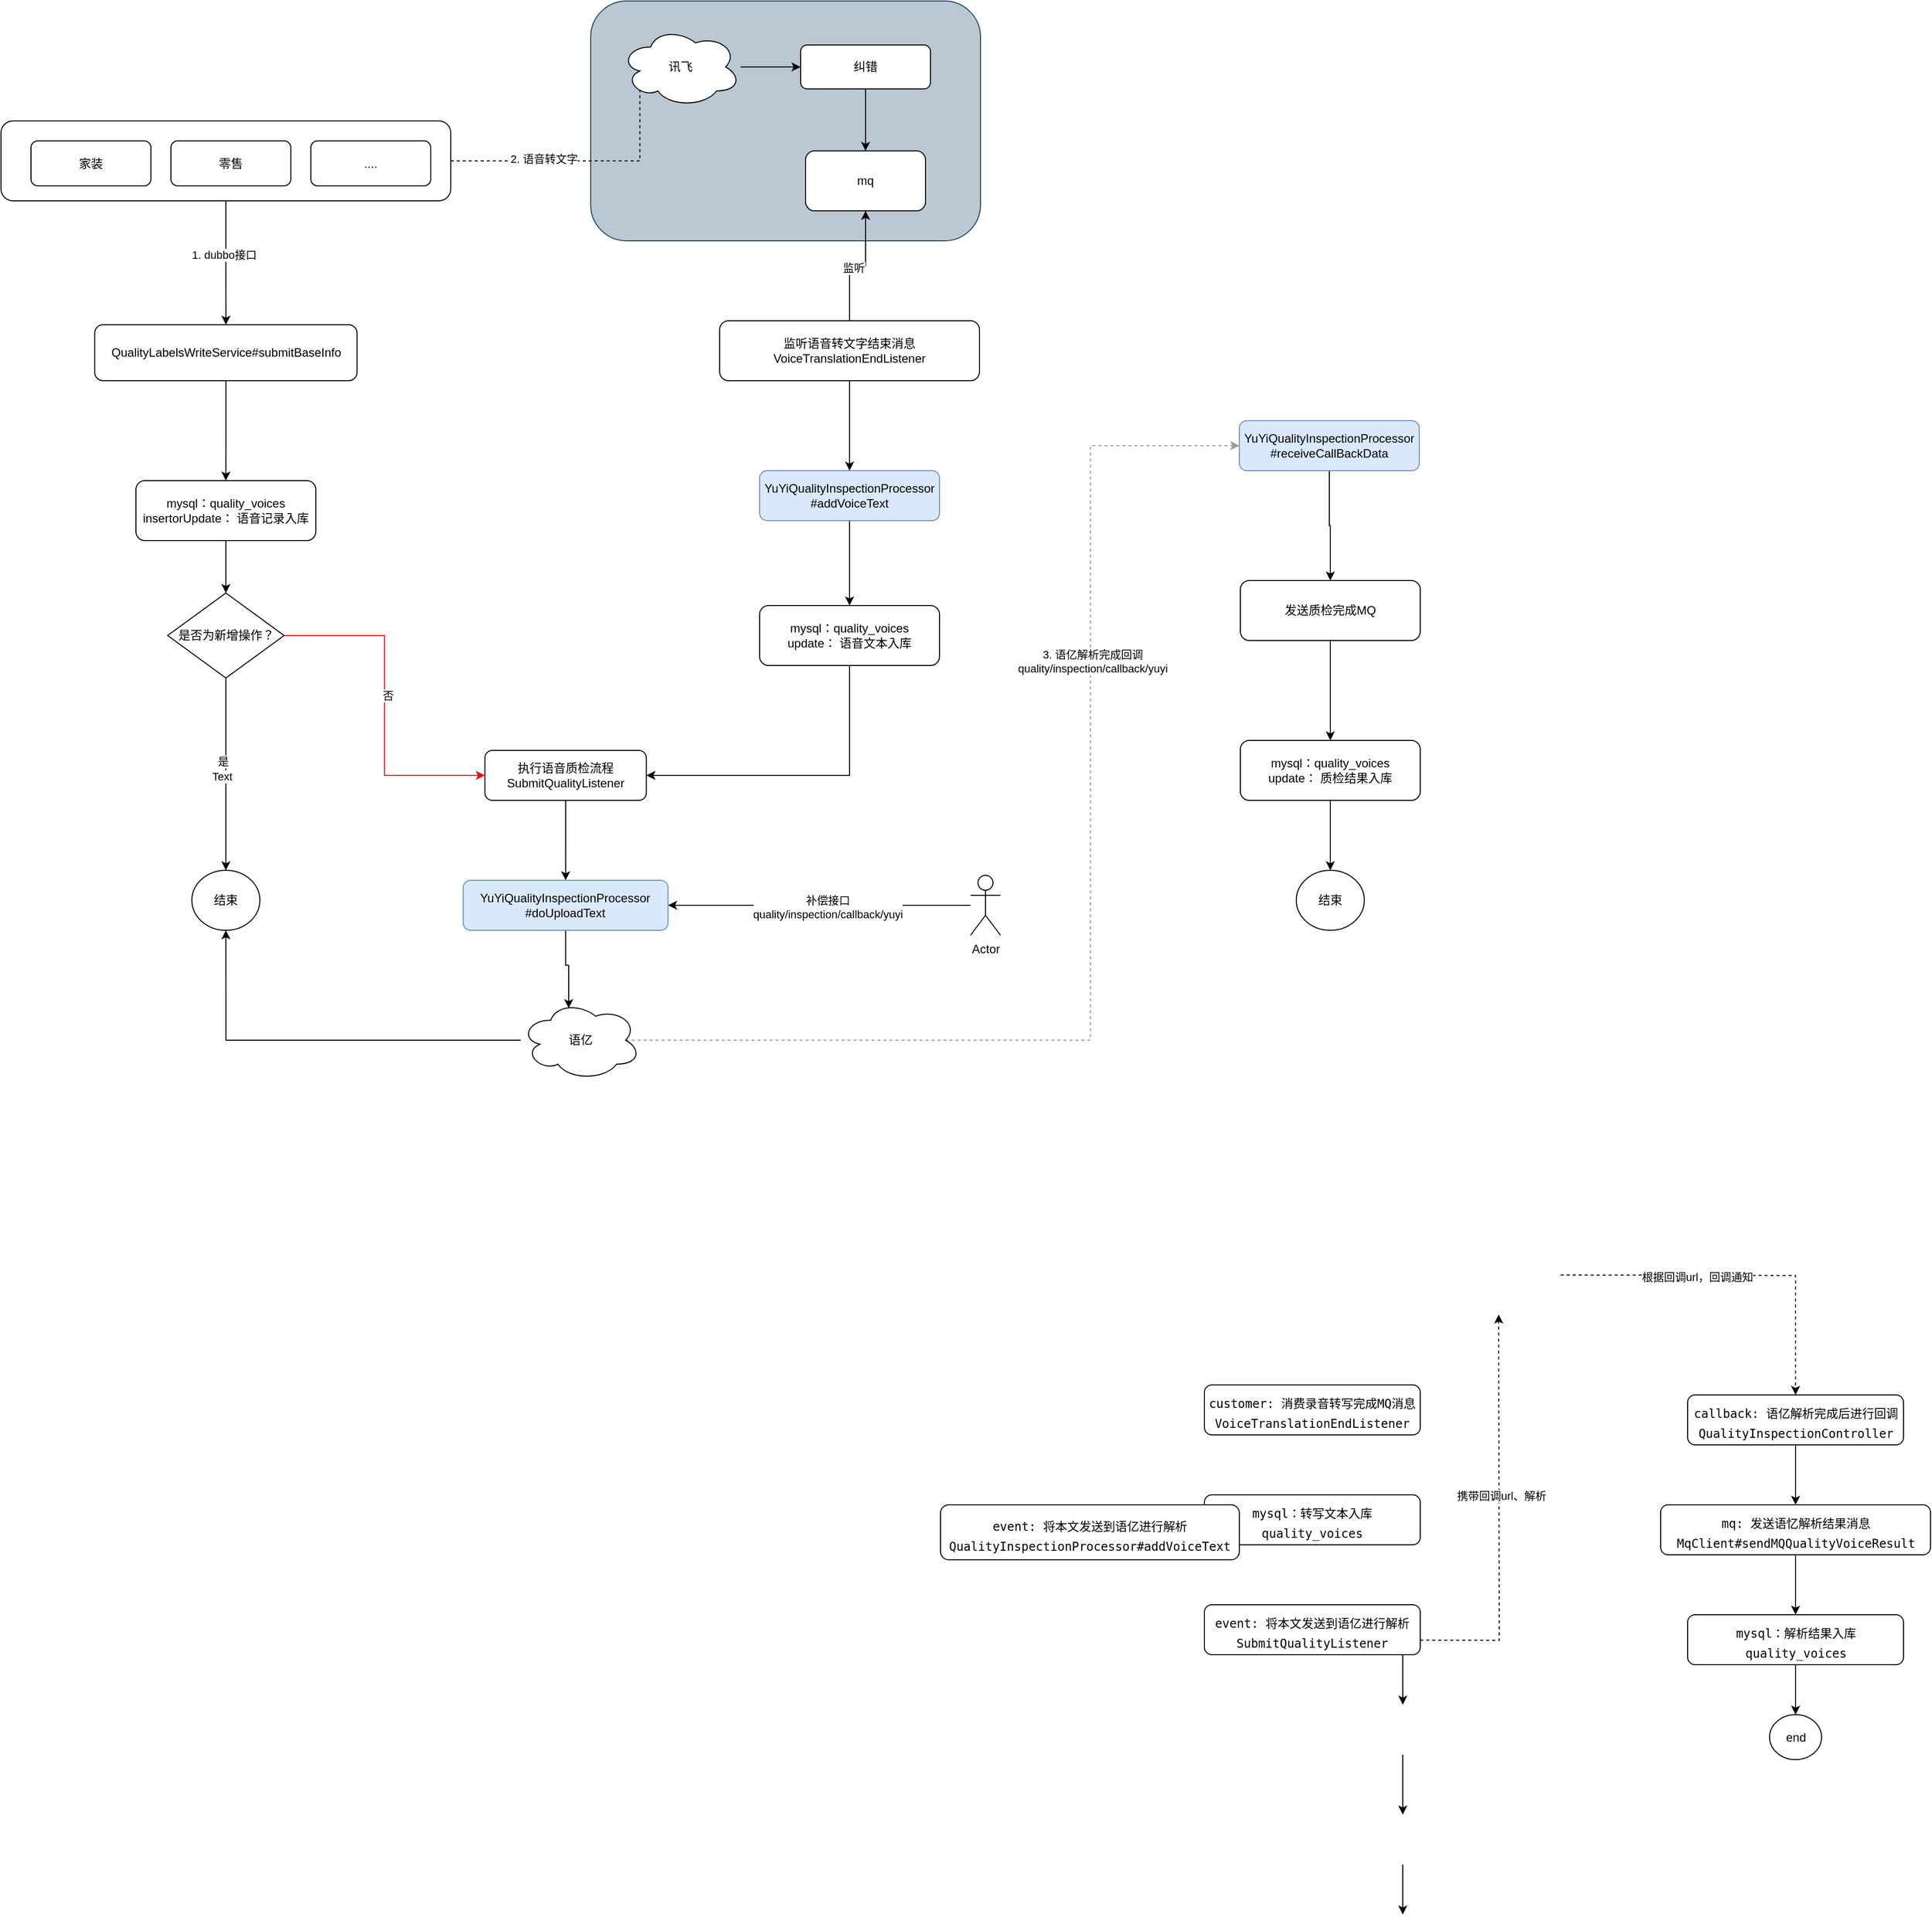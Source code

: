 <mxfile version="21.6.8" type="github">
  <diagram name="第 1 页" id="tPr0RWbO8Iqy3AoQoe7I">
    <mxGraphModel dx="1363" dy="2049" grid="1" gridSize="10" guides="1" tooltips="1" connect="1" arrows="1" fold="1" page="1" pageScale="1" pageWidth="827" pageHeight="1169" math="0" shadow="0">
      <root>
        <mxCell id="0" />
        <mxCell id="1" parent="0" />
        <mxCell id="bo52GMoFcjaKXzs8PNEk-110" value="" style="rounded=1;whiteSpace=wrap;html=1;fillColor=#bac8d3;strokeColor=#23445d;" vertex="1" parent="1">
          <mxGeometry x="660" y="-690" width="390" height="240" as="geometry" />
        </mxCell>
        <mxCell id="bo52GMoFcjaKXzs8PNEk-8" style="edgeStyle=orthogonalEdgeStyle;rounded=0;orthogonalLoop=1;jettySize=auto;html=1;" edge="1" parent="1">
          <mxGeometry relative="1" as="geometry">
            <mxPoint x="1472.5" y="1065" as="sourcePoint" />
            <mxPoint x="1472.5" y="1125" as="targetPoint" />
          </mxGeometry>
        </mxCell>
        <mxCell id="bo52GMoFcjaKXzs8PNEk-3" value="&lt;pre style=&quot;border-color: var(--border-color);&quot;&gt;&lt;font face=&quot;JetBrains Mono, monospace&quot;&gt;mysql：转写文本入库&lt;/font&gt;&lt;/pre&gt;&lt;pre style=&quot;border-color: var(--border-color); line-height: 0px;&quot;&gt;&lt;div style=&quot;&quot; data-line=&quot;true&quot; data-line-index=&quot;0&quot; data-zone-id=&quot;0&quot;&gt;quality_voices&lt;/div&gt;&lt;/pre&gt;" style="rounded=1;whiteSpace=wrap;html=1;" vertex="1" parent="1">
          <mxGeometry x="1274" y="805" width="216" height="50" as="geometry" />
        </mxCell>
        <mxCell id="bo52GMoFcjaKXzs8PNEk-6" style="edgeStyle=orthogonalEdgeStyle;rounded=0;orthogonalLoop=1;jettySize=auto;html=1;" edge="1" parent="1">
          <mxGeometry relative="1" as="geometry">
            <mxPoint x="1472.5" y="955" as="sourcePoint" />
            <mxPoint x="1472.5" y="1015" as="targetPoint" />
          </mxGeometry>
        </mxCell>
        <mxCell id="bo52GMoFcjaKXzs8PNEk-4" value="&lt;pre style=&quot;border-color: var(--border-color);&quot;&gt;&lt;font style=&quot;border-color: var(--border-color);&quot; face=&quot;JetBrains Mono, monospace&quot;&gt;customer: 消费录音转写完成MQ消息&lt;/font&gt;&lt;/pre&gt;&lt;pre style=&quot;border-color: var(--border-color); line-height: 0px;&quot;&gt;VoiceTranslationEndListener&lt;/pre&gt;" style="rounded=1;whiteSpace=wrap;html=1;" vertex="1" parent="1">
          <mxGeometry x="1274" y="695" width="216" height="50" as="geometry" />
        </mxCell>
        <mxCell id="bo52GMoFcjaKXzs8PNEk-23" style="edgeStyle=orthogonalEdgeStyle;rounded=0;orthogonalLoop=1;jettySize=auto;html=1;entryX=0.483;entryY=0.994;entryDx=0;entryDy=0;entryPerimeter=0;dashed=1;" edge="1" parent="1">
          <mxGeometry relative="1" as="geometry">
            <mxPoint x="1358" y="950.067" as="sourcePoint" />
            <mxPoint x="1568.46" y="624.52" as="targetPoint" />
          </mxGeometry>
        </mxCell>
        <mxCell id="bo52GMoFcjaKXzs8PNEk-26" value="携带回调url、解析" style="edgeLabel;html=1;align=center;verticalAlign=middle;resizable=0;points=[];" vertex="1" connectable="0" parent="bo52GMoFcjaKXzs8PNEk-23">
          <mxGeometry x="0.328" y="-2" relative="1" as="geometry">
            <mxPoint y="1" as="offset" />
          </mxGeometry>
        </mxCell>
        <mxCell id="bo52GMoFcjaKXzs8PNEk-29" style="edgeStyle=orthogonalEdgeStyle;rounded=0;orthogonalLoop=1;jettySize=auto;html=1;entryX=0.5;entryY=0;entryDx=0;entryDy=0;" edge="1" parent="1">
          <mxGeometry relative="1" as="geometry">
            <mxPoint x="1472.5" y="1175" as="sourcePoint" />
            <mxPoint x="1472.5" y="1225" as="targetPoint" />
          </mxGeometry>
        </mxCell>
        <mxCell id="bo52GMoFcjaKXzs8PNEk-7" value="&lt;pre style=&quot;border-color: var(--border-color);&quot;&gt;&lt;font face=&quot;JetBrains Mono, monospace&quot;&gt;event: 将本文发送到语亿进行解析&lt;/font&gt;&lt;/pre&gt;&lt;pre style=&quot;border-color: var(--border-color); line-height: 0px;&quot;&gt;&lt;div style=&quot;&quot; data-line=&quot;true&quot; data-line-index=&quot;0&quot; data-zone-id=&quot;0&quot;&gt;&lt;div style=&quot;&quot; data-line=&quot;true&quot; data-line-index=&quot;0&quot; data-zone-id=&quot;0&quot;&gt;SubmitQualityListener&lt;/div&gt;&lt;/div&gt;&lt;/pre&gt;" style="rounded=1;whiteSpace=wrap;html=1;" vertex="1" parent="1">
          <mxGeometry x="1274" y="915" width="216" height="50" as="geometry" />
        </mxCell>
        <mxCell id="bo52GMoFcjaKXzs8PNEk-17" style="edgeStyle=orthogonalEdgeStyle;rounded=0;orthogonalLoop=1;jettySize=auto;html=1;" edge="1" parent="1" source="bo52GMoFcjaKXzs8PNEk-11" target="bo52GMoFcjaKXzs8PNEk-16">
          <mxGeometry relative="1" as="geometry" />
        </mxCell>
        <mxCell id="bo52GMoFcjaKXzs8PNEk-11" value="&lt;pre style=&quot;border-color: var(--border-color);&quot;&gt;&lt;font face=&quot;JetBrains Mono, monospace&quot;&gt;callback: 语亿解析完成后进行回调&lt;/font&gt;&lt;/pre&gt;&lt;pre style=&quot;border-color: var(--border-color); line-height: 0px;&quot;&gt;&lt;div style=&quot;&quot; data-line=&quot;true&quot; data-line-index=&quot;0&quot; data-zone-id=&quot;0&quot;&gt;&lt;div style=&quot;&quot; data-line=&quot;true&quot; data-line-index=&quot;0&quot; data-zone-id=&quot;0&quot;&gt;&lt;div style=&quot;&quot; data-line=&quot;true&quot; data-line-index=&quot;0&quot; data-zone-id=&quot;0&quot;&gt;QualityInspectionController&lt;/div&gt;&lt;/div&gt;&lt;/div&gt;&lt;/pre&gt;" style="rounded=1;whiteSpace=wrap;html=1;" vertex="1" parent="1">
          <mxGeometry x="1757.5" y="705" width="216" height="50" as="geometry" />
        </mxCell>
        <mxCell id="bo52GMoFcjaKXzs8PNEk-19" style="edgeStyle=orthogonalEdgeStyle;rounded=0;orthogonalLoop=1;jettySize=auto;html=1;" edge="1" parent="1" source="bo52GMoFcjaKXzs8PNEk-16" target="bo52GMoFcjaKXzs8PNEk-18">
          <mxGeometry relative="1" as="geometry" />
        </mxCell>
        <mxCell id="bo52GMoFcjaKXzs8PNEk-16" value="&lt;pre style=&quot;border-color: var(--border-color);&quot;&gt;&lt;font face=&quot;JetBrains Mono, monospace&quot;&gt;mq: 发送语忆解析结果消息&lt;/font&gt;&lt;/pre&gt;&lt;pre style=&quot;border-color: var(--border-color); line-height: 0px;&quot;&gt;&lt;div style=&quot;&quot; data-line=&quot;true&quot; data-line-index=&quot;0&quot; data-zone-id=&quot;0&quot;&gt;&lt;div style=&quot;&quot; data-line=&quot;true&quot; data-line-index=&quot;0&quot; data-zone-id=&quot;0&quot;&gt;MqClient#sendMQQualityVoiceResult&lt;/div&gt;&lt;/div&gt;&lt;/pre&gt;" style="rounded=1;whiteSpace=wrap;html=1;" vertex="1" parent="1">
          <mxGeometry x="1730.5" y="815" width="270" height="50" as="geometry" />
        </mxCell>
        <mxCell id="bo52GMoFcjaKXzs8PNEk-21" style="edgeStyle=orthogonalEdgeStyle;rounded=0;orthogonalLoop=1;jettySize=auto;html=1;entryX=0.5;entryY=0;entryDx=0;entryDy=0;" edge="1" parent="1" source="bo52GMoFcjaKXzs8PNEk-18" target="bo52GMoFcjaKXzs8PNEk-20">
          <mxGeometry relative="1" as="geometry" />
        </mxCell>
        <mxCell id="bo52GMoFcjaKXzs8PNEk-18" value="&lt;pre style=&quot;border-color: var(--border-color);&quot;&gt;&lt;font face=&quot;JetBrains Mono, monospace&quot;&gt;mysql：解析结果入库&lt;/font&gt;&lt;/pre&gt;&lt;pre style=&quot;border-color: var(--border-color); line-height: 0px;&quot;&gt;&lt;div style=&quot;&quot; data-line=&quot;true&quot; data-line-index=&quot;0&quot; data-zone-id=&quot;0&quot;&gt;quality_voices&lt;/div&gt;&lt;/pre&gt;" style="rounded=1;whiteSpace=wrap;html=1;" vertex="1" parent="1">
          <mxGeometry x="1757.5" y="925" width="216" height="50" as="geometry" />
        </mxCell>
        <mxCell id="bo52GMoFcjaKXzs8PNEk-20" value="end" style="ellipse;whiteSpace=wrap;html=1;rounded=1;" vertex="1" parent="1">
          <mxGeometry x="1839.5" y="1025" width="52" height="45" as="geometry" />
        </mxCell>
        <mxCell id="bo52GMoFcjaKXzs8PNEk-24" style="edgeStyle=orthogonalEdgeStyle;rounded=0;orthogonalLoop=1;jettySize=auto;html=1;entryX=0.5;entryY=0;entryDx=0;entryDy=0;dashed=1;" edge="1" parent="1" target="bo52GMoFcjaKXzs8PNEk-11">
          <mxGeometry relative="1" as="geometry">
            <mxPoint x="1630.5" y="585" as="sourcePoint" />
          </mxGeometry>
        </mxCell>
        <mxCell id="bo52GMoFcjaKXzs8PNEk-27" value="根据回调url，回调通知" style="edgeLabel;html=1;align=center;verticalAlign=middle;resizable=0;points=[];" vertex="1" connectable="0" parent="bo52GMoFcjaKXzs8PNEk-24">
          <mxGeometry x="-0.23" relative="1" as="geometry">
            <mxPoint y="1" as="offset" />
          </mxGeometry>
        </mxCell>
        <mxCell id="bo52GMoFcjaKXzs8PNEk-60" style="edgeStyle=orthogonalEdgeStyle;rounded=0;orthogonalLoop=1;jettySize=auto;html=1;entryX=0;entryY=0.5;entryDx=0;entryDy=0;dashed=1;exitX=0.875;exitY=0.5;exitDx=0;exitDy=0;exitPerimeter=0;strokeColor=#999999;" edge="1" parent="1" source="bo52GMoFcjaKXzs8PNEk-22" target="bo52GMoFcjaKXzs8PNEk-33">
          <mxGeometry relative="1" as="geometry">
            <mxPoint x="743.75" y="350" as="sourcePoint" />
            <Array as="points">
              <mxPoint x="1160" y="350" />
              <mxPoint x="1160" y="-245" />
            </Array>
          </mxGeometry>
        </mxCell>
        <mxCell id="bo52GMoFcjaKXzs8PNEk-61" value="3. 语亿解析完成回调&lt;br&gt;&lt;div style=&quot;&quot;&gt;quality/inspection/callback/yuyi&lt;/div&gt;" style="edgeLabel;html=1;align=center;verticalAlign=middle;resizable=0;points=[];" vertex="1" connectable="0" parent="bo52GMoFcjaKXzs8PNEk-60">
          <mxGeometry x="0.397" y="-2" relative="1" as="geometry">
            <mxPoint as="offset" />
          </mxGeometry>
        </mxCell>
        <mxCell id="bo52GMoFcjaKXzs8PNEk-66" value="" style="edgeStyle=orthogonalEdgeStyle;rounded=0;orthogonalLoop=1;jettySize=auto;html=1;" edge="1" parent="1" source="bo52GMoFcjaKXzs8PNEk-22" target="bo52GMoFcjaKXzs8PNEk-65">
          <mxGeometry relative="1" as="geometry" />
        </mxCell>
        <mxCell id="bo52GMoFcjaKXzs8PNEk-22" value="&lt;pre style=&quot;border-color: var(--border-color);&quot;&gt;&lt;font style=&quot;border-color: var(--border-color);&quot; face=&quot;JetBrains Mono, monospace&quot;&gt;语亿&lt;/font&gt;&lt;/pre&gt;" style="ellipse;shape=cloud;whiteSpace=wrap;html=1;" vertex="1" parent="1">
          <mxGeometry x="590" y="310" width="120" height="80" as="geometry" />
        </mxCell>
        <mxCell id="bo52GMoFcjaKXzs8PNEk-28" value="&lt;pre style=&quot;border-color: var(--border-color);&quot;&gt;&lt;font face=&quot;JetBrains Mono, monospace&quot;&gt;event: 将本文发送到语亿进行解析&lt;/font&gt;&lt;/pre&gt;&lt;pre style=&quot;border-color: var(--border-color); line-height: 0px;&quot;&gt;&lt;div style=&quot;&quot; data-line=&quot;true&quot; data-line-index=&quot;0&quot; data-zone-id=&quot;0&quot;&gt;&lt;div style=&quot;&quot; data-line=&quot;true&quot; data-line-index=&quot;0&quot; data-zone-id=&quot;0&quot;&gt;&lt;div style=&quot;&quot; data-line=&quot;true&quot; data-line-index=&quot;0&quot; data-zone-id=&quot;0&quot;&gt;QualityInspectionProcessor#addVoiceText&lt;/div&gt;&lt;/div&gt;&lt;/div&gt;&lt;/pre&gt;" style="rounded=1;whiteSpace=wrap;html=1;" vertex="1" parent="1">
          <mxGeometry x="1010" y="815" width="299" height="55" as="geometry" />
        </mxCell>
        <mxCell id="bo52GMoFcjaKXzs8PNEk-52" style="edgeStyle=orthogonalEdgeStyle;rounded=0;orthogonalLoop=1;jettySize=auto;html=1;entryX=0.5;entryY=0;entryDx=0;entryDy=0;" edge="1" parent="1" source="bo52GMoFcjaKXzs8PNEk-32" target="bo52GMoFcjaKXzs8PNEk-53">
          <mxGeometry relative="1" as="geometry">
            <mxPoint x="1063.107" y="-85" as="targetPoint" />
          </mxGeometry>
        </mxCell>
        <mxCell id="bo52GMoFcjaKXzs8PNEk-32" value="&lt;div style=&quot;&quot;&gt;YuYiQualityInspectionProcessor&lt;br&gt;&lt;/div&gt;&lt;div style=&quot;&quot;&gt;#addVoiceText&lt;/div&gt;" style="rounded=1;whiteSpace=wrap;html=1;fillColor=#dae8fc;strokeColor=#6c8ebf;" vertex="1" parent="1">
          <mxGeometry x="829" y="-220" width="180" height="50" as="geometry" />
        </mxCell>
        <mxCell id="bo52GMoFcjaKXzs8PNEk-91" style="edgeStyle=orthogonalEdgeStyle;rounded=0;orthogonalLoop=1;jettySize=auto;html=1;entryX=0.5;entryY=0;entryDx=0;entryDy=0;" edge="1" parent="1" source="bo52GMoFcjaKXzs8PNEk-33" target="bo52GMoFcjaKXzs8PNEk-90">
          <mxGeometry relative="1" as="geometry" />
        </mxCell>
        <mxCell id="bo52GMoFcjaKXzs8PNEk-33" value="&lt;div style=&quot;&quot;&gt;&lt;div style=&quot;&quot;&gt;YuYiQualityInspectionProcessor&lt;/div&gt;&lt;/div&gt;&lt;div style=&quot;&quot;&gt;#receiveCallBackData&lt;/div&gt;" style="rounded=1;whiteSpace=wrap;html=1;fillColor=#dae8fc;strokeColor=#6c8ebf;" vertex="1" parent="1">
          <mxGeometry x="1309" y="-270" width="180" height="50" as="geometry" />
        </mxCell>
        <mxCell id="bo52GMoFcjaKXzs8PNEk-42" style="edgeStyle=orthogonalEdgeStyle;rounded=0;orthogonalLoop=1;jettySize=auto;html=1;" edge="1" parent="1" source="bo52GMoFcjaKXzs8PNEk-36" target="bo52GMoFcjaKXzs8PNEk-32">
          <mxGeometry relative="1" as="geometry" />
        </mxCell>
        <mxCell id="bo52GMoFcjaKXzs8PNEk-112" style="edgeStyle=orthogonalEdgeStyle;rounded=0;orthogonalLoop=1;jettySize=auto;html=1;entryX=0.5;entryY=1;entryDx=0;entryDy=0;" edge="1" parent="1" source="bo52GMoFcjaKXzs8PNEk-36" target="bo52GMoFcjaKXzs8PNEk-107">
          <mxGeometry relative="1" as="geometry" />
        </mxCell>
        <mxCell id="bo52GMoFcjaKXzs8PNEk-113" value="监听" style="edgeLabel;html=1;align=center;verticalAlign=middle;resizable=0;points=[];" vertex="1" connectable="0" parent="bo52GMoFcjaKXzs8PNEk-112">
          <mxGeometry x="-0.068" y="-2" relative="1" as="geometry">
            <mxPoint as="offset" />
          </mxGeometry>
        </mxCell>
        <mxCell id="bo52GMoFcjaKXzs8PNEk-36" value="&lt;div style=&quot;&quot;&gt;监听语音转文字结束消息&lt;/div&gt;&lt;div style=&quot;&quot;&gt;VoiceTranslationEndListener&lt;/div&gt;" style="rounded=1;whiteSpace=wrap;html=1;" vertex="1" parent="1">
          <mxGeometry x="789" y="-370" width="260" height="60" as="geometry" />
        </mxCell>
        <mxCell id="bo52GMoFcjaKXzs8PNEk-63" value="" style="edgeStyle=orthogonalEdgeStyle;rounded=0;orthogonalLoop=1;jettySize=auto;html=1;" edge="1" parent="1" source="bo52GMoFcjaKXzs8PNEk-43" target="bo52GMoFcjaKXzs8PNEk-64">
          <mxGeometry relative="1" as="geometry">
            <mxPoint x="295" y="-355" as="targetPoint" />
          </mxGeometry>
        </mxCell>
        <mxCell id="bo52GMoFcjaKXzs8PNEk-98" value="1. dubbo接口" style="edgeLabel;html=1;align=center;verticalAlign=middle;resizable=0;points=[];" vertex="1" connectable="0" parent="bo52GMoFcjaKXzs8PNEk-63">
          <mxGeometry x="-0.131" y="-2" relative="1" as="geometry">
            <mxPoint as="offset" />
          </mxGeometry>
        </mxCell>
        <mxCell id="bo52GMoFcjaKXzs8PNEk-100" style="edgeStyle=orthogonalEdgeStyle;rounded=0;orthogonalLoop=1;jettySize=auto;html=1;entryX=0.16;entryY=0.55;entryDx=0;entryDy=0;entryPerimeter=0;dashed=1;" edge="1" parent="1" source="bo52GMoFcjaKXzs8PNEk-43" target="bo52GMoFcjaKXzs8PNEk-72">
          <mxGeometry relative="1" as="geometry" />
        </mxCell>
        <mxCell id="bo52GMoFcjaKXzs8PNEk-102" value="2. 语音转文字" style="edgeLabel;html=1;align=center;verticalAlign=middle;resizable=0;points=[];" vertex="1" connectable="0" parent="bo52GMoFcjaKXzs8PNEk-100">
          <mxGeometry x="-0.333" y="2" relative="1" as="geometry">
            <mxPoint as="offset" />
          </mxGeometry>
        </mxCell>
        <mxCell id="bo52GMoFcjaKXzs8PNEk-43" value="" style="rounded=1;whiteSpace=wrap;html=1;" vertex="1" parent="1">
          <mxGeometry x="70" y="-570" width="450" height="80" as="geometry" />
        </mxCell>
        <mxCell id="bo52GMoFcjaKXzs8PNEk-44" value="家装" style="rounded=1;whiteSpace=wrap;html=1;" vertex="1" parent="1">
          <mxGeometry x="100" y="-550" width="120" height="45" as="geometry" />
        </mxCell>
        <mxCell id="bo52GMoFcjaKXzs8PNEk-45" value="零售" style="rounded=1;whiteSpace=wrap;html=1;" vertex="1" parent="1">
          <mxGeometry x="240" y="-550" width="120" height="45" as="geometry" />
        </mxCell>
        <mxCell id="bo52GMoFcjaKXzs8PNEk-46" value="...." style="rounded=1;whiteSpace=wrap;html=1;" vertex="1" parent="1">
          <mxGeometry x="380" y="-550" width="120" height="45" as="geometry" />
        </mxCell>
        <mxCell id="bo52GMoFcjaKXzs8PNEk-71" style="edgeStyle=orthogonalEdgeStyle;rounded=0;orthogonalLoop=1;jettySize=auto;html=1;entryX=1;entryY=0.5;entryDx=0;entryDy=0;exitX=0.5;exitY=1;exitDx=0;exitDy=0;" edge="1" parent="1" source="bo52GMoFcjaKXzs8PNEk-53" target="bo52GMoFcjaKXzs8PNEk-55">
          <mxGeometry relative="1" as="geometry">
            <mxPoint x="764.5" y="85" as="targetPoint" />
          </mxGeometry>
        </mxCell>
        <mxCell id="bo52GMoFcjaKXzs8PNEk-53" value="&lt;div style=&quot;&quot;&gt;mysql：quality_voices&lt;br&gt;&lt;/div&gt;&lt;div style=&quot;&quot;&gt;update： 语音文本入库&lt;/div&gt;" style="rounded=1;whiteSpace=wrap;html=1;fillColor=#FFFFFF;strokeColor=#000000;" vertex="1" parent="1">
          <mxGeometry x="829" y="-85" width="180" height="60" as="geometry" />
        </mxCell>
        <mxCell id="bo52GMoFcjaKXzs8PNEk-96" style="edgeStyle=orthogonalEdgeStyle;rounded=0;orthogonalLoop=1;jettySize=auto;html=1;entryX=0.5;entryY=0;entryDx=0;entryDy=0;" edge="1" parent="1" source="bo52GMoFcjaKXzs8PNEk-55" target="bo52GMoFcjaKXzs8PNEk-34">
          <mxGeometry relative="1" as="geometry" />
        </mxCell>
        <mxCell id="bo52GMoFcjaKXzs8PNEk-55" value="&lt;div style=&quot;&quot;&gt;执行语音质检流程&lt;/div&gt;&lt;div style=&quot;&quot;&gt;SubmitQualityListener&lt;/div&gt;" style="rounded=1;whiteSpace=wrap;html=1;" vertex="1" parent="1">
          <mxGeometry x="554.17" y="60" width="161.5" height="50" as="geometry" />
        </mxCell>
        <mxCell id="bo52GMoFcjaKXzs8PNEk-68" style="edgeStyle=orthogonalEdgeStyle;rounded=0;orthogonalLoop=1;jettySize=auto;html=1;entryX=0.5;entryY=0;entryDx=0;entryDy=0;" edge="1" parent="1" source="bo52GMoFcjaKXzs8PNEk-64" target="bo52GMoFcjaKXzs8PNEk-67">
          <mxGeometry relative="1" as="geometry" />
        </mxCell>
        <mxCell id="bo52GMoFcjaKXzs8PNEk-64" value="&lt;div style=&quot;&quot;&gt;QualityLabelsWriteService#submitBaseInfo&lt;/div&gt;" style="rounded=1;whiteSpace=wrap;html=1;" vertex="1" parent="1">
          <mxGeometry x="163.75" y="-366" width="262.5" height="56" as="geometry" />
        </mxCell>
        <mxCell id="bo52GMoFcjaKXzs8PNEk-65" value="结束" style="ellipse;whiteSpace=wrap;html=1;" vertex="1" parent="1">
          <mxGeometry x="260.97" y="180" width="68.07" height="60" as="geometry" />
        </mxCell>
        <mxCell id="bo52GMoFcjaKXzs8PNEk-82" style="edgeStyle=orthogonalEdgeStyle;rounded=0;orthogonalLoop=1;jettySize=auto;html=1;entryX=0.5;entryY=0;entryDx=0;entryDy=0;" edge="1" parent="1" source="bo52GMoFcjaKXzs8PNEk-67" target="bo52GMoFcjaKXzs8PNEk-81">
          <mxGeometry relative="1" as="geometry" />
        </mxCell>
        <mxCell id="bo52GMoFcjaKXzs8PNEk-67" value="&lt;div style=&quot;&quot;&gt;mysql：quality_voices&lt;br&gt;&lt;/div&gt;&lt;div style=&quot;&quot;&gt;insertorUpdate： 语音记录入库&lt;/div&gt;" style="rounded=1;whiteSpace=wrap;html=1;" vertex="1" parent="1">
          <mxGeometry x="205" y="-210" width="180" height="60" as="geometry" />
        </mxCell>
        <mxCell id="bo52GMoFcjaKXzs8PNEk-97" style="edgeStyle=orthogonalEdgeStyle;rounded=0;orthogonalLoop=1;jettySize=auto;html=1;entryX=0.4;entryY=0.1;entryDx=0;entryDy=0;entryPerimeter=0;" edge="1" parent="1" source="bo52GMoFcjaKXzs8PNEk-34" target="bo52GMoFcjaKXzs8PNEk-22">
          <mxGeometry relative="1" as="geometry" />
        </mxCell>
        <mxCell id="bo52GMoFcjaKXzs8PNEk-34" value="&lt;div style=&quot;&quot;&gt;&lt;div style=&quot;&quot;&gt;YuYiQualityInspectionProcessor&lt;/div&gt;&lt;/div&gt;&lt;div style=&quot;&quot;&gt;#doUploadText&lt;/div&gt;" style="rounded=1;whiteSpace=wrap;html=1;fillColor=#dae8fc;strokeColor=#6c8ebf;" vertex="1" parent="1">
          <mxGeometry x="532.42" y="190" width="205" height="50" as="geometry" />
        </mxCell>
        <mxCell id="bo52GMoFcjaKXzs8PNEk-73" style="edgeStyle=orthogonalEdgeStyle;rounded=0;orthogonalLoop=1;jettySize=auto;html=1;entryX=0;entryY=0.5;entryDx=0;entryDy=0;" edge="1" parent="1" source="bo52GMoFcjaKXzs8PNEk-72" target="bo52GMoFcjaKXzs8PNEk-104">
          <mxGeometry relative="1" as="geometry">
            <mxPoint x="920" y="-527" as="targetPoint" />
          </mxGeometry>
        </mxCell>
        <mxCell id="bo52GMoFcjaKXzs8PNEk-72" value="&lt;pre style=&quot;border-color: var(--border-color);&quot;&gt;&lt;font style=&quot;border-color: var(--border-color);&quot; face=&quot;JetBrains Mono, monospace&quot;&gt;讯飞&lt;/font&gt;&lt;/pre&gt;" style="ellipse;shape=cloud;whiteSpace=wrap;html=1;" vertex="1" parent="1">
          <mxGeometry x="690" y="-664" width="120" height="80" as="geometry" />
        </mxCell>
        <mxCell id="bo52GMoFcjaKXzs8PNEk-84" style="edgeStyle=orthogonalEdgeStyle;rounded=0;orthogonalLoop=1;jettySize=auto;html=1;entryX=0;entryY=0.5;entryDx=0;entryDy=0;strokeColor=#FF0000;" edge="1" parent="1" source="bo52GMoFcjaKXzs8PNEk-81" target="bo52GMoFcjaKXzs8PNEk-55">
          <mxGeometry relative="1" as="geometry">
            <mxPoint x="512.17" y="85" as="targetPoint" />
          </mxGeometry>
        </mxCell>
        <mxCell id="bo52GMoFcjaKXzs8PNEk-85" value="否" style="edgeLabel;html=1;align=center;verticalAlign=middle;resizable=0;points=[];" vertex="1" connectable="0" parent="bo52GMoFcjaKXzs8PNEk-84">
          <mxGeometry x="-0.06" y="3" relative="1" as="geometry">
            <mxPoint as="offset" />
          </mxGeometry>
        </mxCell>
        <mxCell id="bo52GMoFcjaKXzs8PNEk-86" style="edgeStyle=orthogonalEdgeStyle;rounded=0;orthogonalLoop=1;jettySize=auto;html=1;" edge="1" parent="1" source="bo52GMoFcjaKXzs8PNEk-81" target="bo52GMoFcjaKXzs8PNEk-65">
          <mxGeometry relative="1" as="geometry" />
        </mxCell>
        <mxCell id="bo52GMoFcjaKXzs8PNEk-87" value="是" style="edgeLabel;html=1;align=center;verticalAlign=middle;resizable=0;points=[];" vertex="1" connectable="0" parent="bo52GMoFcjaKXzs8PNEk-86">
          <mxGeometry x="-0.143" y="-3" relative="1" as="geometry">
            <mxPoint y="1" as="offset" />
          </mxGeometry>
        </mxCell>
        <mxCell id="bo52GMoFcjaKXzs8PNEk-99" value="Text" style="edgeLabel;html=1;align=center;verticalAlign=middle;resizable=0;points=[];" vertex="1" connectable="0" parent="bo52GMoFcjaKXzs8PNEk-86">
          <mxGeometry x="0.017" y="-4" relative="1" as="geometry">
            <mxPoint as="offset" />
          </mxGeometry>
        </mxCell>
        <mxCell id="bo52GMoFcjaKXzs8PNEk-81" value="是否为新增操作？" style="rhombus;whiteSpace=wrap;html=1;" vertex="1" parent="1">
          <mxGeometry x="236.75" y="-97.5" width="116.5" height="85" as="geometry" />
        </mxCell>
        <mxCell id="bo52GMoFcjaKXzs8PNEk-95" style="edgeStyle=orthogonalEdgeStyle;rounded=0;orthogonalLoop=1;jettySize=auto;html=1;" edge="1" parent="1" source="bo52GMoFcjaKXzs8PNEk-88" target="bo52GMoFcjaKXzs8PNEk-94">
          <mxGeometry relative="1" as="geometry" />
        </mxCell>
        <mxCell id="bo52GMoFcjaKXzs8PNEk-88" value="&lt;div style=&quot;&quot;&gt;mysql：quality_voices&lt;br&gt;&lt;/div&gt;&lt;div style=&quot;&quot;&gt;update： 质检结果入库&lt;/div&gt;" style="rounded=1;whiteSpace=wrap;html=1;" vertex="1" parent="1">
          <mxGeometry x="1310" y="50" width="180" height="60" as="geometry" />
        </mxCell>
        <mxCell id="bo52GMoFcjaKXzs8PNEk-92" style="edgeStyle=orthogonalEdgeStyle;rounded=0;orthogonalLoop=1;jettySize=auto;html=1;" edge="1" parent="1" source="bo52GMoFcjaKXzs8PNEk-90" target="bo52GMoFcjaKXzs8PNEk-88">
          <mxGeometry relative="1" as="geometry" />
        </mxCell>
        <mxCell id="bo52GMoFcjaKXzs8PNEk-90" value="&lt;div style=&quot;&quot;&gt;发送质检完成MQ&lt;/div&gt;" style="rounded=1;whiteSpace=wrap;html=1;" vertex="1" parent="1">
          <mxGeometry x="1310" y="-110" width="180" height="60" as="geometry" />
        </mxCell>
        <mxCell id="bo52GMoFcjaKXzs8PNEk-94" value="结束" style="ellipse;whiteSpace=wrap;html=1;" vertex="1" parent="1">
          <mxGeometry x="1365.96" y="180" width="68.07" height="60" as="geometry" />
        </mxCell>
        <mxCell id="bo52GMoFcjaKXzs8PNEk-108" value="" style="edgeStyle=orthogonalEdgeStyle;rounded=0;orthogonalLoop=1;jettySize=auto;html=1;" edge="1" parent="1" source="bo52GMoFcjaKXzs8PNEk-104" target="bo52GMoFcjaKXzs8PNEk-107">
          <mxGeometry relative="1" as="geometry" />
        </mxCell>
        <mxCell id="bo52GMoFcjaKXzs8PNEk-104" value="&lt;div style=&quot;&quot;&gt;纠错&lt;/div&gt;" style="rounded=1;whiteSpace=wrap;html=1;" vertex="1" parent="1">
          <mxGeometry x="870" y="-646" width="130" height="44" as="geometry" />
        </mxCell>
        <mxCell id="bo52GMoFcjaKXzs8PNEk-107" value="mq" style="whiteSpace=wrap;html=1;rounded=1;" vertex="1" parent="1">
          <mxGeometry x="875" y="-540" width="120" height="60" as="geometry" />
        </mxCell>
        <mxCell id="bo52GMoFcjaKXzs8PNEk-117" style="edgeStyle=orthogonalEdgeStyle;rounded=0;orthogonalLoop=1;jettySize=auto;html=1;entryX=1;entryY=0.5;entryDx=0;entryDy=0;" edge="1" parent="1" source="bo52GMoFcjaKXzs8PNEk-116" target="bo52GMoFcjaKXzs8PNEk-34">
          <mxGeometry relative="1" as="geometry" />
        </mxCell>
        <mxCell id="bo52GMoFcjaKXzs8PNEk-118" value="补偿接口&lt;br&gt;quality/inspection/callback/yuyi" style="edgeLabel;html=1;align=center;verticalAlign=middle;resizable=0;points=[];" vertex="1" connectable="0" parent="bo52GMoFcjaKXzs8PNEk-117">
          <mxGeometry x="-0.054" y="2" relative="1" as="geometry">
            <mxPoint as="offset" />
          </mxGeometry>
        </mxCell>
        <mxCell id="bo52GMoFcjaKXzs8PNEk-116" value="Actor" style="shape=umlActor;verticalLabelPosition=bottom;verticalAlign=top;html=1;outlineConnect=0;" vertex="1" parent="1">
          <mxGeometry x="1040" y="185" width="30" height="60" as="geometry" />
        </mxCell>
      </root>
    </mxGraphModel>
  </diagram>
</mxfile>
